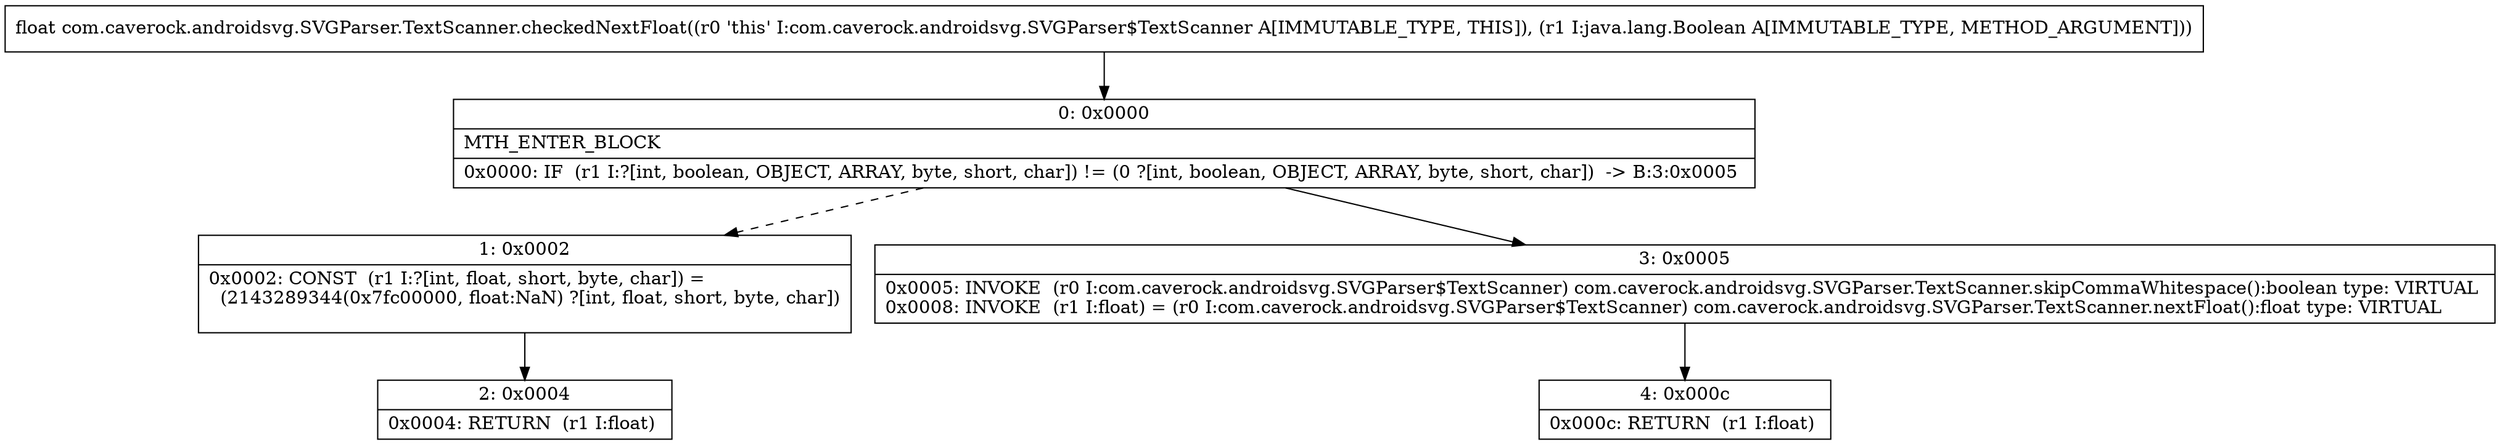 digraph "CFG forcom.caverock.androidsvg.SVGParser.TextScanner.checkedNextFloat(Ljava\/lang\/Boolean;)F" {
Node_0 [shape=record,label="{0\:\ 0x0000|MTH_ENTER_BLOCK\l|0x0000: IF  (r1 I:?[int, boolean, OBJECT, ARRAY, byte, short, char]) != (0 ?[int, boolean, OBJECT, ARRAY, byte, short, char])  \-\> B:3:0x0005 \l}"];
Node_1 [shape=record,label="{1\:\ 0x0002|0x0002: CONST  (r1 I:?[int, float, short, byte, char]) = \l  (2143289344(0x7fc00000, float:NaN) ?[int, float, short, byte, char])\l \l}"];
Node_2 [shape=record,label="{2\:\ 0x0004|0x0004: RETURN  (r1 I:float) \l}"];
Node_3 [shape=record,label="{3\:\ 0x0005|0x0005: INVOKE  (r0 I:com.caverock.androidsvg.SVGParser$TextScanner) com.caverock.androidsvg.SVGParser.TextScanner.skipCommaWhitespace():boolean type: VIRTUAL \l0x0008: INVOKE  (r1 I:float) = (r0 I:com.caverock.androidsvg.SVGParser$TextScanner) com.caverock.androidsvg.SVGParser.TextScanner.nextFloat():float type: VIRTUAL \l}"];
Node_4 [shape=record,label="{4\:\ 0x000c|0x000c: RETURN  (r1 I:float) \l}"];
MethodNode[shape=record,label="{float com.caverock.androidsvg.SVGParser.TextScanner.checkedNextFloat((r0 'this' I:com.caverock.androidsvg.SVGParser$TextScanner A[IMMUTABLE_TYPE, THIS]), (r1 I:java.lang.Boolean A[IMMUTABLE_TYPE, METHOD_ARGUMENT])) }"];
MethodNode -> Node_0;
Node_0 -> Node_1[style=dashed];
Node_0 -> Node_3;
Node_1 -> Node_2;
Node_3 -> Node_4;
}


